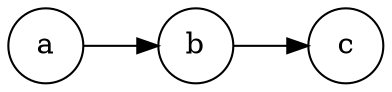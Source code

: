 digraph argumentation {
  rankdir=LR;
  node [shape=circle];
  "a";
  "b";
  "c";
  "b" -> "c";
  "a" -> "b";
}
